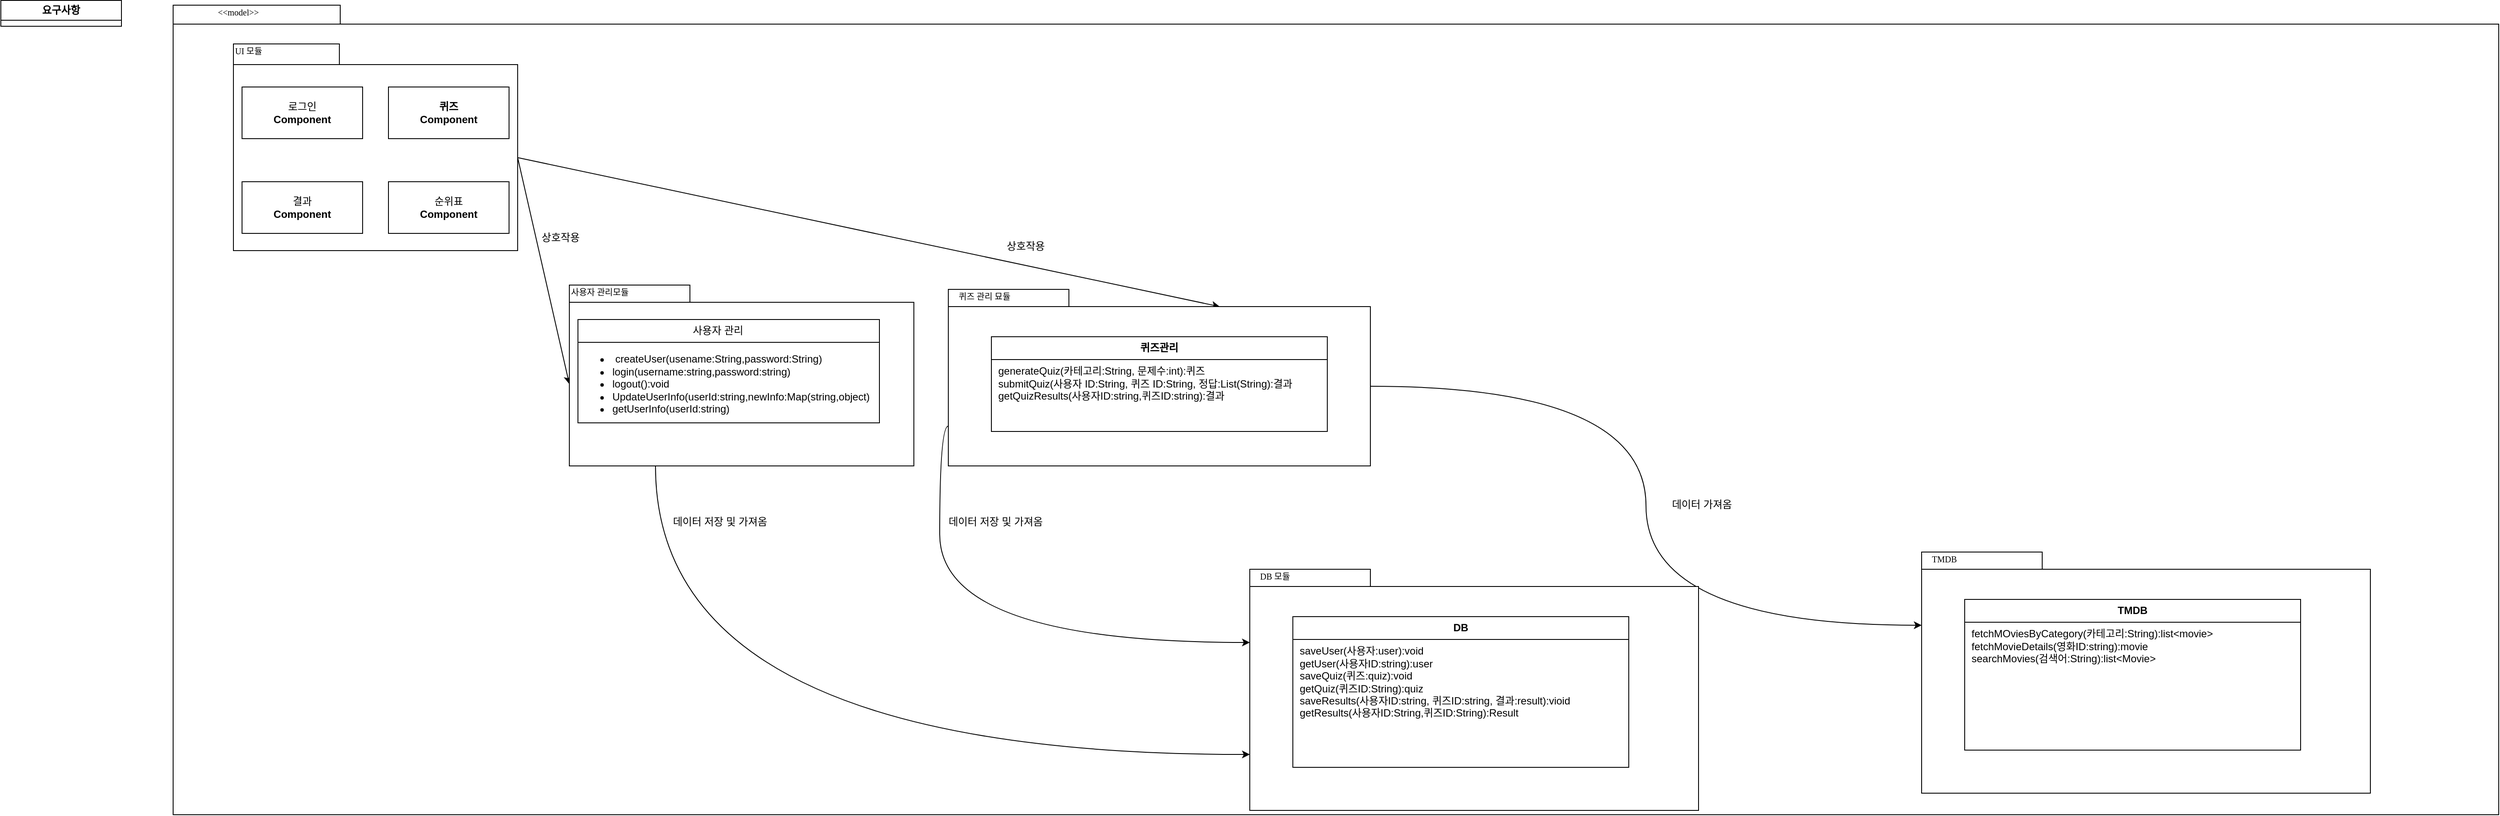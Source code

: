 <mxfile>
    <diagram id="_7vrOo9SwG7pFCa6eH-G" name="Page-1">
        <mxGraphModel dx="3487" dy="1438" grid="1" gridSize="10" guides="1" tooltips="1" connect="1" arrows="1" fold="1" page="1" pageScale="1" pageWidth="827" pageHeight="1169" math="0" shadow="0">
            <root>
                <mxCell id="0"/>
                <mxCell id="1" parent="0"/>
                <mxCell id="2" value="" style="shape=folder;fontStyle=1;spacingTop=10;tabWidth=194;tabHeight=22;tabPosition=left;html=1;rounded=0;shadow=0;comic=0;labelBackgroundColor=none;strokeWidth=1;fillColor=none;fontFamily=Verdana;fontSize=10;align=center;" vertex="1" parent="1">
                    <mxGeometry x="-280" y="115" width="2700" height="940" as="geometry"/>
                </mxCell>
                <mxCell id="3" style="edgeStyle=elbowEdgeStyle;rounded=0;html=1;entryX=0.559;entryY=0.251;entryPerimeter=0;dashed=1;labelBackgroundColor=none;startFill=0;endArrow=open;endFill=0;endSize=10;fontFamily=Verdana;fontSize=10;" edge="1" parent="1">
                    <mxGeometry relative="1" as="geometry">
                        <mxPoint x="709.364" y="594.5" as="sourcePoint"/>
                    </mxGeometry>
                </mxCell>
                <mxCell id="4" style="edgeStyle=none;rounded=0;html=1;dashed=1;labelBackgroundColor=none;startFill=0;endArrow=open;endFill=0;endSize=10;fontFamily=Verdana;fontSize=10;entryX=-0.003;entryY=0.411;entryPerimeter=0;" edge="1" parent="1">
                    <mxGeometry relative="1" as="geometry">
                        <mxPoint x="739.207" y="594.5" as="sourcePoint"/>
                    </mxGeometry>
                </mxCell>
                <mxCell id="5" style="edgeStyle=none;rounded=0;html=1;dashed=1;labelBackgroundColor=none;startFill=0;endArrow=open;endFill=0;endSize=10;fontFamily=Verdana;fontSize=10;entryX=1.013;entryY=0.444;entryPerimeter=0;" edge="1" parent="1">
                    <mxGeometry relative="1" as="geometry">
                        <mxPoint x="664.688" y="594.5" as="sourcePoint"/>
                    </mxGeometry>
                </mxCell>
                <mxCell id="6" value="&amp;lt;&amp;lt;model&amp;gt;&amp;gt;" style="text;html=1;align=left;verticalAlign=top;spacingTop=-4;fontSize=10;fontFamily=Verdana" vertex="1" parent="1">
                    <mxGeometry x="-230" y="114.5" width="130" height="20" as="geometry"/>
                </mxCell>
                <mxCell id="28" style="edgeStyle=none;html=1;exitX=0;exitY=0;exitDx=330;exitDy=132;exitPerimeter=0;entryX=0;entryY=0;entryDx=0;entryDy=115;entryPerimeter=0;" edge="1" parent="1" source="7" target="13">
                    <mxGeometry relative="1" as="geometry"/>
                </mxCell>
                <mxCell id="29" style="edgeStyle=none;html=1;exitX=0;exitY=0;exitDx=330;exitDy=132;exitPerimeter=0;entryX=0;entryY=0;entryDx=315;entryDy=20;entryPerimeter=0;" edge="1" parent="1" source="7" target="16">
                    <mxGeometry relative="1" as="geometry"/>
                </mxCell>
                <mxCell id="7" value="" style="shape=folder;fontStyle=1;spacingTop=10;tabWidth=123;tabHeight=24;tabPosition=left;html=1;rounded=0;shadow=0;comic=0;labelBackgroundColor=none;strokeWidth=1;fontFamily=Verdana;fontSize=10;align=center;" vertex="1" parent="1">
                    <mxGeometry x="-210" y="160" width="330" height="240" as="geometry"/>
                </mxCell>
                <mxCell id="8" value="UI 모듈" style="text;html=1;align=left;verticalAlign=top;spacingTop=-4;fontSize=10;fontFamily=Verdana" vertex="1" parent="1">
                    <mxGeometry x="-210" y="160" width="130" height="30" as="geometry"/>
                </mxCell>
                <mxCell id="9" value="&lt;div&gt;로그인&lt;/div&gt;&lt;b&gt;Component&lt;/b&gt;" style="html=1;dropTarget=0;whiteSpace=wrap;" vertex="1" parent="1">
                    <mxGeometry x="-200" y="210" width="140" height="60" as="geometry"/>
                </mxCell>
                <mxCell id="10" value="&lt;div&gt;결과&lt;/div&gt;&lt;b&gt;Component&lt;/b&gt;" style="html=1;dropTarget=0;whiteSpace=wrap;" vertex="1" parent="1">
                    <mxGeometry x="-200" y="320" width="140" height="60" as="geometry"/>
                </mxCell>
                <mxCell id="11" value="&lt;div&gt;순위표&lt;/div&gt;&lt;b&gt;Component&lt;/b&gt;" style="html=1;dropTarget=0;whiteSpace=wrap;" vertex="1" parent="1">
                    <mxGeometry x="-30" y="320" width="140" height="60" as="geometry"/>
                </mxCell>
                <mxCell id="12" value="&lt;div&gt;&lt;b style=&quot;background-color: initial;&quot;&gt;퀴즈&lt;/b&gt;&lt;/div&gt;&lt;div&gt;&lt;b style=&quot;background-color: initial;&quot;&gt;Component&lt;/b&gt;&lt;br&gt;&lt;/div&gt;" style="html=1;dropTarget=0;whiteSpace=wrap;" vertex="1" parent="1">
                    <mxGeometry x="-30" y="210" width="140" height="60" as="geometry"/>
                </mxCell>
                <mxCell id="33" style="edgeStyle=orthogonalEdgeStyle;curved=1;html=1;exitX=0.25;exitY=1;exitDx=0;exitDy=0;exitPerimeter=0;entryX=0;entryY=0;entryDx=0;entryDy=215;entryPerimeter=0;" edge="1" parent="1" source="13" target="19">
                    <mxGeometry relative="1" as="geometry"/>
                </mxCell>
                <mxCell id="13" value="" style="shape=folder;fontStyle=1;spacingTop=10;tabWidth=140;tabHeight=20;tabPosition=left;html=1;rounded=0;shadow=0;comic=0;labelBackgroundColor=none;strokeWidth=1;fontFamily=Verdana;fontSize=10;align=center;" vertex="1" parent="1">
                    <mxGeometry x="180" y="440" width="400" height="210" as="geometry"/>
                </mxCell>
                <mxCell id="14" value="사용자 관리모듈" style="text;html=1;align=left;verticalAlign=top;spacingTop=-4;fontSize=10;fontFamily=Verdana" vertex="1" parent="1">
                    <mxGeometry x="180" y="440" width="130" height="20" as="geometry"/>
                </mxCell>
                <mxCell id="15" value="&lt;p style=&quot;text-align: left; margin: 6px 0px 0px;&quot;&gt;&lt;span style=&quot;white-space: pre;&quot;&gt;&#9;&lt;/span&gt;&lt;span style=&quot;white-space: pre;&quot;&gt;&#9;&lt;/span&gt;&lt;span style=&quot;white-space: pre;&quot;&gt;&#9;&lt;/span&gt;&lt;span style=&quot;white-space: pre;&quot;&gt;&#9;&lt;/span&gt;&lt;span style=&quot;white-space: pre;&quot;&gt;&#9;&lt;/span&gt;사용자 관리&lt;br&gt;&lt;/p&gt;&lt;hr size=&quot;1&quot; style=&quot;border-style:solid;&quot;&gt;&lt;p style=&quot;margin:0px;margin-left:8px;&quot;&gt;&lt;/p&gt;&lt;ul&gt;&lt;li&gt;&amp;nbsp;createUser(usename:String,password:String)&lt;/li&gt;&lt;li&gt;login(username:string,password:string)&lt;/li&gt;&lt;li&gt;logout():void&lt;/li&gt;&lt;li&gt;UpdateUserInfo(userId:string,newInfo:Map(string,object)&lt;/li&gt;&lt;li&gt;getUserInfo(userId:string)&lt;/li&gt;&lt;/ul&gt;&lt;p&gt;&lt;/p&gt;" style="align=left;overflow=fill;html=1;dropTarget=0;whiteSpace=wrap;" vertex="1" parent="1">
                    <mxGeometry x="190" y="480" width="350" height="120" as="geometry"/>
                </mxCell>
                <mxCell id="34" style="edgeStyle=orthogonalEdgeStyle;curved=1;html=1;exitX=0;exitY=0;exitDx=0;exitDy=158.75;exitPerimeter=0;entryX=0;entryY=0;entryDx=0;entryDy=85;entryPerimeter=0;" edge="1" parent="1" source="16" target="19">
                    <mxGeometry relative="1" as="geometry"/>
                </mxCell>
                <mxCell id="35" style="edgeStyle=orthogonalEdgeStyle;curved=1;html=1;exitX=0;exitY=0;exitDx=490;exitDy=112.5;exitPerimeter=0;entryX=0;entryY=0;entryDx=0;entryDy=85;entryPerimeter=0;" edge="1" parent="1" source="16" target="22">
                    <mxGeometry relative="1" as="geometry"/>
                </mxCell>
                <mxCell id="16" value="" style="shape=folder;fontStyle=1;spacingTop=10;tabWidth=140;tabHeight=20;tabPosition=left;html=1;rounded=0;shadow=0;comic=0;labelBackgroundColor=none;strokeWidth=1;fontFamily=Verdana;fontSize=10;align=center;" vertex="1" parent="1">
                    <mxGeometry x="620" y="445" width="490" height="205" as="geometry"/>
                </mxCell>
                <mxCell id="17" value="퀴즈 관리 묘듈" style="text;html=1;align=left;verticalAlign=top;spacingTop=-4;fontSize=10;fontFamily=Verdana" vertex="1" parent="1">
                    <mxGeometry x="630" y="445" width="130" height="20" as="geometry"/>
                </mxCell>
                <mxCell id="18" value="&lt;p style=&quot;margin:0px;margin-top:6px;text-align:center;&quot;&gt;&lt;b&gt;퀴즈관리&lt;/b&gt;&lt;/p&gt;&lt;hr size=&quot;1&quot; style=&quot;border-style:solid;&quot;&gt;&lt;p style=&quot;margin:0px;margin-left:8px;&quot;&gt;generateQuiz(카테고리:String, 문제수:int):퀴즈&lt;/p&gt;&lt;p style=&quot;margin:0px;margin-left:8px;&quot;&gt;submitQuiz(사용자 ID:String, 퀴즈 ID:String, 정답:List(String):결과&lt;/p&gt;&lt;p style=&quot;margin:0px;margin-left:8px;&quot;&gt;getQuizResults(사용자ID:string,퀴즈ID:string):결과&lt;/p&gt;" style="align=left;overflow=fill;html=1;dropTarget=0;whiteSpace=wrap;" vertex="1" parent="1">
                    <mxGeometry x="670" y="500" width="390" height="110" as="geometry"/>
                </mxCell>
                <mxCell id="19" value="" style="shape=folder;fontStyle=1;spacingTop=10;tabWidth=140;tabHeight=20;tabPosition=left;html=1;rounded=0;shadow=0;comic=0;labelBackgroundColor=none;strokeWidth=1;fontFamily=Verdana;fontSize=10;align=center;" vertex="1" parent="1">
                    <mxGeometry x="970" y="770" width="521" height="280" as="geometry"/>
                </mxCell>
                <mxCell id="20" value="DB 모듈" style="text;html=1;align=left;verticalAlign=top;spacingTop=-4;fontSize=10;fontFamily=Verdana" vertex="1" parent="1">
                    <mxGeometry x="980" y="770" width="130" height="20" as="geometry"/>
                </mxCell>
                <mxCell id="21" value="&lt;p style=&quot;margin:0px;margin-top:6px;text-align:center;&quot;&gt;&lt;b&gt;DB&lt;/b&gt;&lt;/p&gt;&lt;hr size=&quot;1&quot; style=&quot;border-style:solid;&quot;&gt;&lt;p style=&quot;margin:0px;margin-left:8px;&quot;&gt;saveUser(사용자:user):void&lt;/p&gt;&lt;p style=&quot;margin:0px;margin-left:8px;&quot;&gt;getUser(사용자ID:string):user&lt;/p&gt;&lt;p style=&quot;margin:0px;margin-left:8px;&quot;&gt;saveQuiz(퀴즈:quiz):void&lt;/p&gt;&lt;p style=&quot;margin:0px;margin-left:8px;&quot;&gt;getQuiz(퀴즈ID:String):quiz&lt;/p&gt;&lt;p style=&quot;margin:0px;margin-left:8px;&quot;&gt;saveResults(사용자ID:string, 퀴즈ID:string, 결과:result):vioid&lt;/p&gt;&lt;p style=&quot;margin:0px;margin-left:8px;&quot;&gt;getResults(사용자ID:String,퀴즈ID:String):Result&lt;/p&gt;&lt;p style=&quot;margin:0px;margin-left:8px;&quot;&gt;&lt;br&gt;&lt;/p&gt;" style="align=left;overflow=fill;html=1;dropTarget=0;whiteSpace=wrap;" vertex="1" parent="1">
                    <mxGeometry x="1020" y="825" width="390" height="175" as="geometry"/>
                </mxCell>
                <mxCell id="22" value="" style="shape=folder;fontStyle=1;spacingTop=10;tabWidth=140;tabHeight=20;tabPosition=left;html=1;rounded=0;shadow=0;comic=0;labelBackgroundColor=none;strokeWidth=1;fontFamily=Verdana;fontSize=10;align=center;" vertex="1" parent="1">
                    <mxGeometry x="1750" y="750" width="521" height="280" as="geometry"/>
                </mxCell>
                <mxCell id="23" value="TMDB" style="text;html=1;align=left;verticalAlign=top;spacingTop=-4;fontSize=10;fontFamily=Verdana" vertex="1" parent="1">
                    <mxGeometry x="1760" y="750" width="130" height="20" as="geometry"/>
                </mxCell>
                <mxCell id="24" value="&lt;p style=&quot;margin:0px;margin-top:6px;text-align:center;&quot;&gt;&lt;b&gt;TMDB&lt;/b&gt;&lt;/p&gt;&lt;hr size=&quot;1&quot; style=&quot;border-style:solid;&quot;&gt;&lt;p style=&quot;margin:0px;margin-left:8px;&quot;&gt;fetchMOviesByCategory(카테고리:String):list&amp;lt;movie&amp;gt;&lt;br&gt;fetchMovieDetails(영화ID:string):movie&lt;/p&gt;&lt;p style=&quot;margin:0px;margin-left:8px;&quot;&gt;searchMovies(검색어:String):list&amp;lt;Movie&amp;gt;&lt;/p&gt;&lt;p style=&quot;margin:0px;margin-left:8px;&quot;&gt;&lt;br&gt;&lt;/p&gt;" style="align=left;overflow=fill;html=1;dropTarget=0;whiteSpace=wrap;" vertex="1" parent="1">
                    <mxGeometry x="1800" y="805" width="390" height="175" as="geometry"/>
                </mxCell>
                <mxCell id="36" value="상호작용" style="text;html=1;strokeColor=none;fillColor=none;align=center;verticalAlign=middle;whiteSpace=wrap;rounded=0;" vertex="1" parent="1">
                    <mxGeometry x="140" y="370" width="60" height="30" as="geometry"/>
                </mxCell>
                <mxCell id="37" value="데이터 저장 및 가져옴" style="text;html=1;strokeColor=none;fillColor=none;align=center;verticalAlign=middle;whiteSpace=wrap;rounded=0;" vertex="1" parent="1">
                    <mxGeometry x="290" y="700" width="130" height="30" as="geometry"/>
                </mxCell>
                <mxCell id="38" value="상호작용" style="text;html=1;strokeColor=none;fillColor=none;align=center;verticalAlign=middle;whiteSpace=wrap;rounded=0;" vertex="1" parent="1">
                    <mxGeometry x="680" y="380" width="60" height="30" as="geometry"/>
                </mxCell>
                <mxCell id="39" value="데이터 저장 및 가져옴" style="text;html=1;strokeColor=none;fillColor=none;align=center;verticalAlign=middle;whiteSpace=wrap;rounded=0;" vertex="1" parent="1">
                    <mxGeometry x="610" y="700" width="130" height="30" as="geometry"/>
                </mxCell>
                <mxCell id="40" value="데이터 가져옴" style="text;html=1;strokeColor=none;fillColor=none;align=center;verticalAlign=middle;whiteSpace=wrap;rounded=0;" vertex="1" parent="1">
                    <mxGeometry x="1430" y="680" width="130" height="30" as="geometry"/>
                </mxCell>
                <mxCell id="61" value="요구사항" style="swimlane;whiteSpace=wrap;html=1;startSize=23;" vertex="1" collapsed="1" parent="1">
                    <mxGeometry x="-480" y="109.5" width="140" height="30" as="geometry">
                        <mxRectangle x="-770" y="-120" width="257" height="150" as="alternateBounds"/>
                    </mxGeometry>
                </mxCell>
                <mxCell id="62" value="회원가입 및 로그인이 가능" style="text;strokeColor=none;fillColor=none;align=left;verticalAlign=middle;spacingLeft=4;spacingRight=4;overflow=hidden;points=[[0,0.5],[1,0.5]];portConstraint=eastwest;rotatable=0;whiteSpace=wrap;html=1;" vertex="1" parent="61">
                    <mxGeometry y="20" width="257" height="30" as="geometry"/>
                </mxCell>
                <mxCell id="63" value="퀴즈에 참여가 가능해야함&lt;br&gt;" style="text;strokeColor=none;fillColor=none;align=left;verticalAlign=middle;spacingLeft=4;spacingRight=4;overflow=hidden;points=[[0,0.5],[1,0.5]];portConstraint=eastwest;rotatable=0;whiteSpace=wrap;html=1;" vertex="1" parent="61">
                    <mxGeometry y="50" width="257" height="30" as="geometry"/>
                </mxCell>
                <mxCell id="64" value="퀴즈 결과 확인" style="text;strokeColor=none;fillColor=none;align=left;verticalAlign=middle;spacingLeft=4;spacingRight=4;overflow=hidden;points=[[0,0.5],[1,0.5]];portConstraint=eastwest;rotatable=0;whiteSpace=wrap;html=1;" vertex="1" parent="61">
                    <mxGeometry y="80" width="257" height="30" as="geometry"/>
                </mxCell>
                <mxCell id="65" value="사용자 정보 관리" style="text;strokeColor=none;fillColor=none;align=left;verticalAlign=middle;spacingLeft=4;spacingRight=4;overflow=hidden;points=[[0,0.5],[1,0.5]];portConstraint=eastwest;rotatable=0;whiteSpace=wrap;html=1;" vertex="1" parent="61">
                    <mxGeometry y="100" width="257" height="30" as="geometry"/>
                </mxCell>
                <mxCell id="66" value="순위 표 확인" style="text;strokeColor=none;fillColor=none;align=left;verticalAlign=middle;spacingLeft=4;spacingRight=4;overflow=hidden;points=[[0,0.5],[1,0.5]];portConstraint=eastwest;rotatable=0;whiteSpace=wrap;html=1;" vertex="1" parent="61">
                    <mxGeometry y="120" width="257" height="30" as="geometry"/>
                </mxCell>
            </root>
        </mxGraphModel>
    </diagram>
</mxfile>